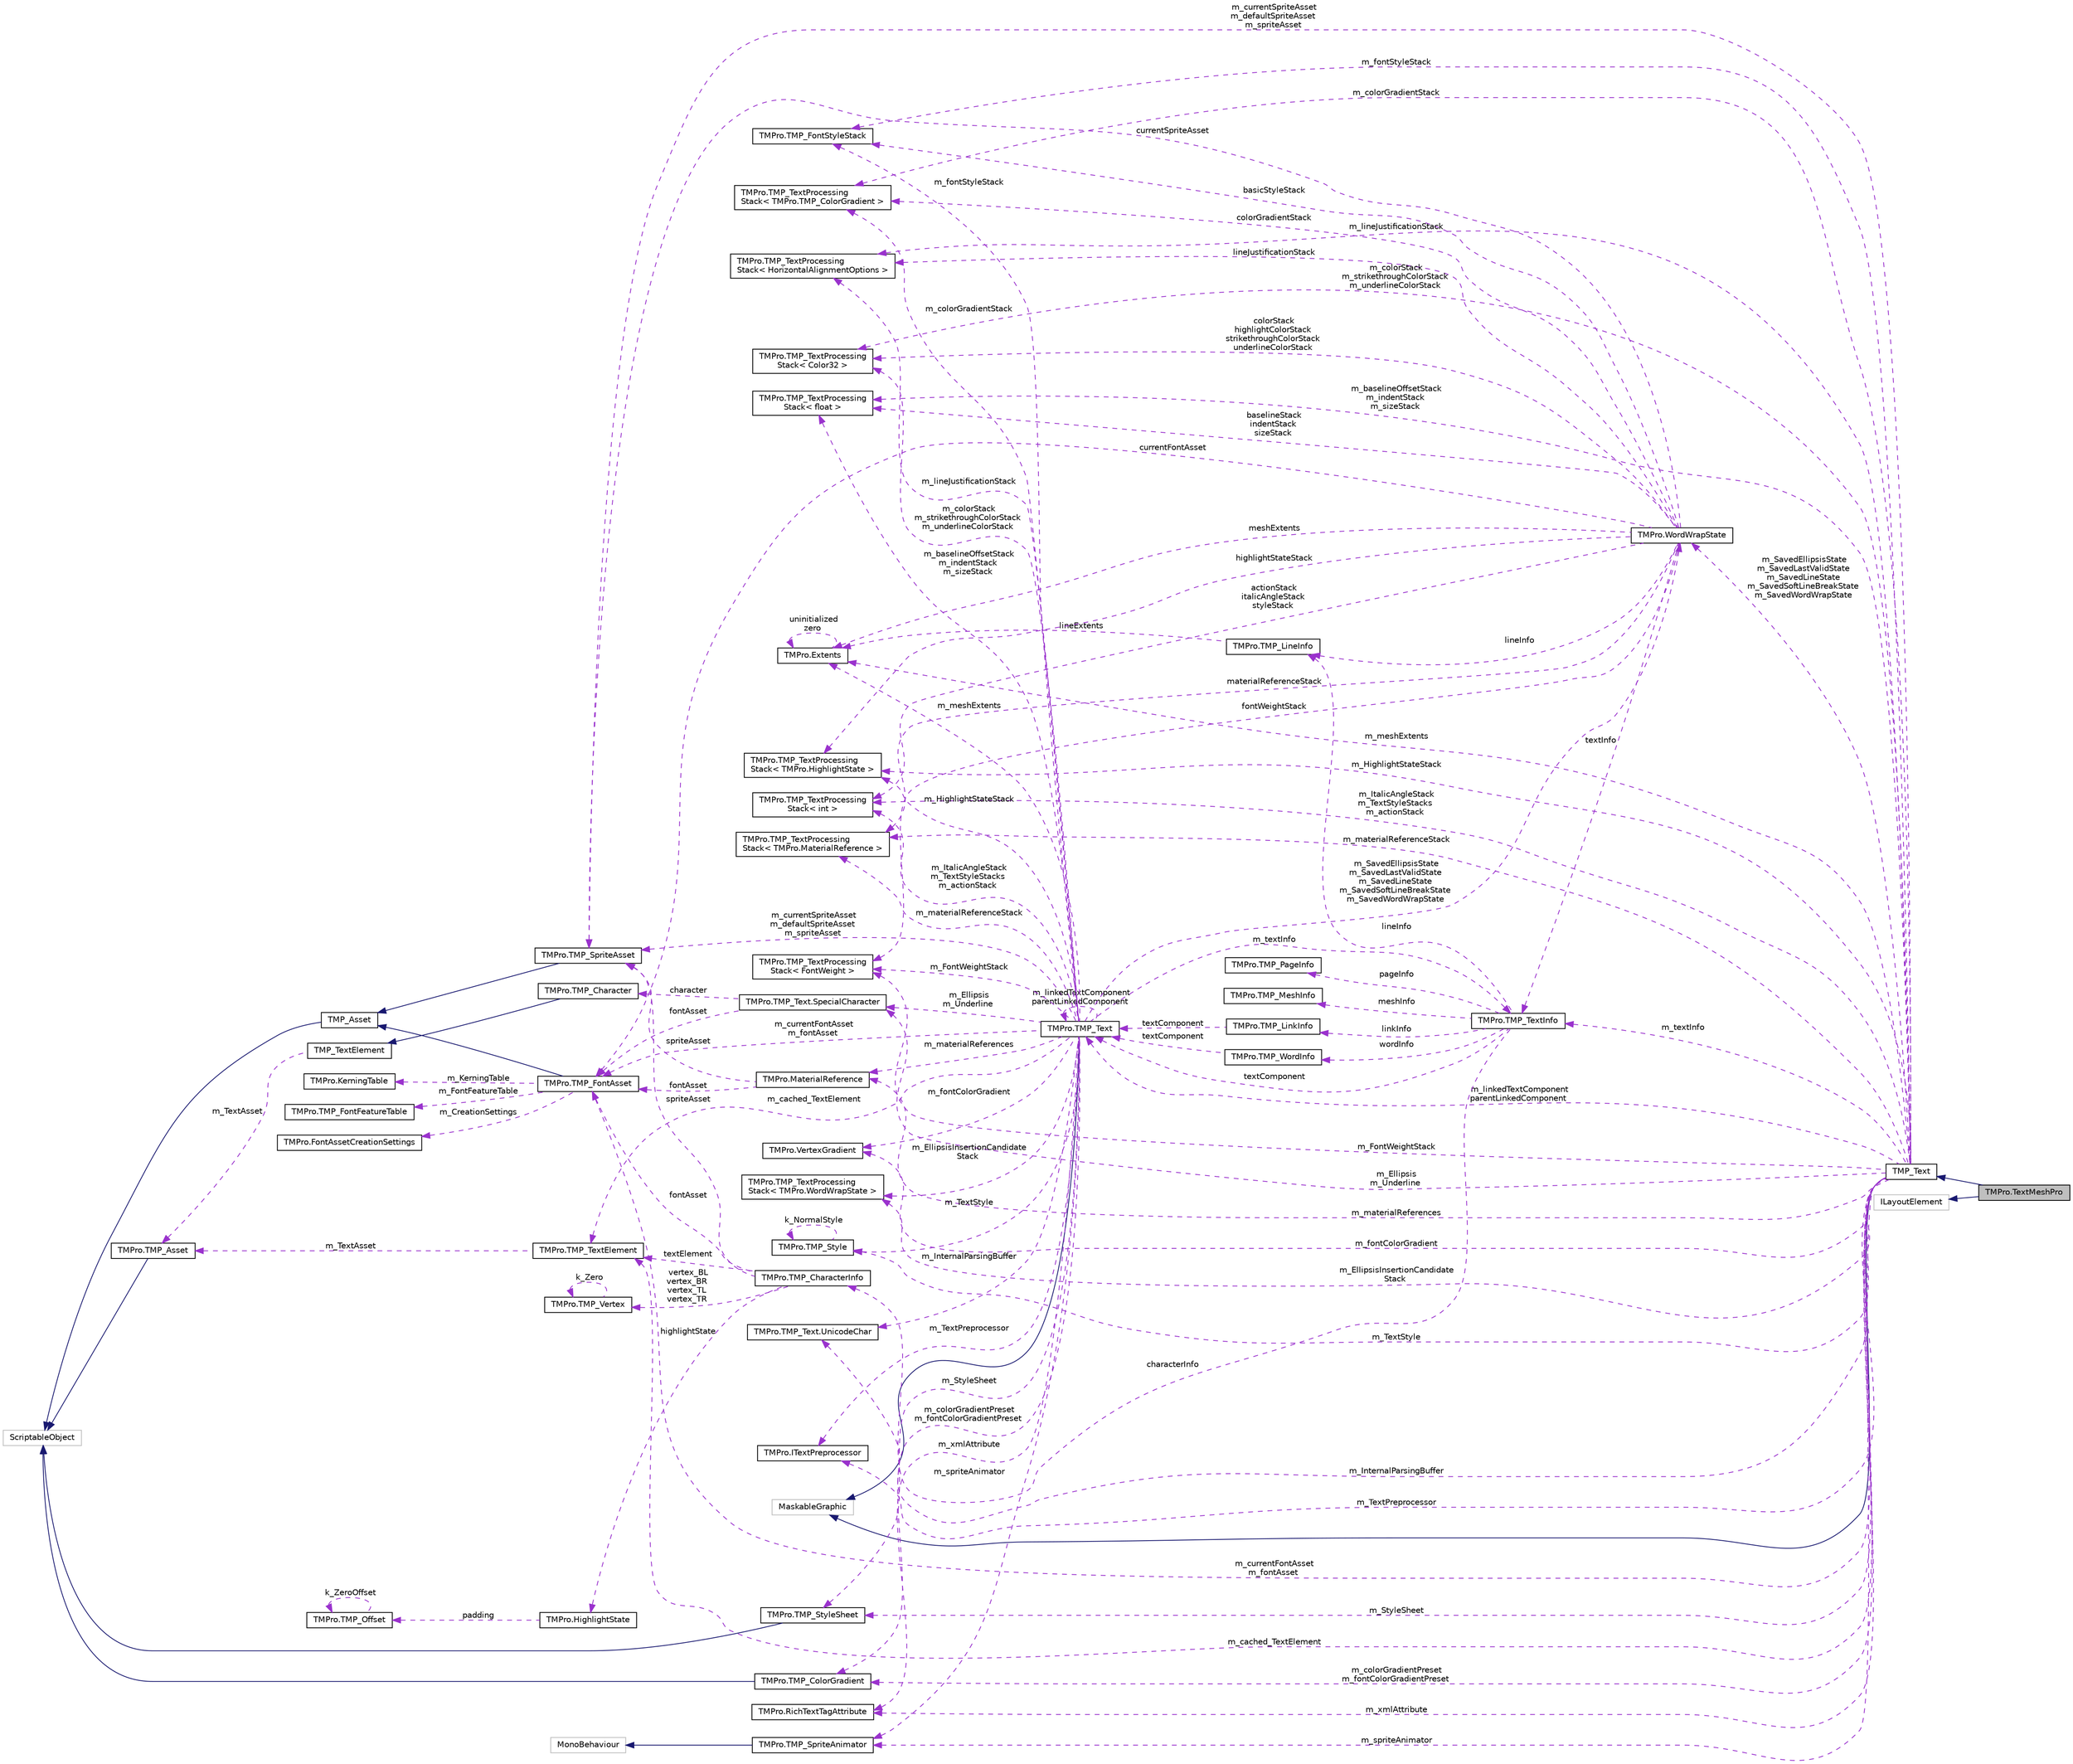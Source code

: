 digraph "TMPro.TextMeshPro"
{
 // LATEX_PDF_SIZE
  edge [fontname="Helvetica",fontsize="10",labelfontname="Helvetica",labelfontsize="10"];
  node [fontname="Helvetica",fontsize="10",shape=record];
  rankdir="LR";
  Node1 [label="TMPro.TextMeshPro",height=0.2,width=0.4,color="black", fillcolor="grey75", style="filled", fontcolor="black",tooltip=" "];
  Node2 -> Node1 [dir="back",color="midnightblue",fontsize="10",style="solid",fontname="Helvetica"];
  Node2 [label="TMP_Text",height=0.2,width=0.4,color="black", fillcolor="white", style="filled",URL="$class_t_m_pro_1_1_t_m_p___text.html",tooltip="Base class which contains common properties and functions shared between the TextMeshPro and TextMesh..."];
  Node3 -> Node2 [dir="back",color="midnightblue",fontsize="10",style="solid",fontname="Helvetica"];
  Node3 [label="MaskableGraphic",height=0.2,width=0.4,color="grey75", fillcolor="white", style="filled",tooltip=" "];
  Node4 -> Node2 [dir="back",color="darkorchid3",fontsize="10",style="dashed",label=" m_fontStyleStack" ,fontname="Helvetica"];
  Node4 [label="TMPro.TMP_FontStyleStack",height=0.2,width=0.4,color="black", fillcolor="white", style="filled",URL="$struct_t_m_pro_1_1_t_m_p___font_style_stack.html",tooltip="Structure used to track basic XML tags which are binary (on / off)"];
  Node5 -> Node2 [dir="back",color="darkorchid3",fontsize="10",style="dashed",label=" m_colorGradientStack" ,fontname="Helvetica"];
  Node5 [label="TMPro.TMP_TextProcessing\lStack\< TMPro.TMP_ColorGradient \>",height=0.2,width=0.4,color="black", fillcolor="white", style="filled",URL="$struct_t_m_pro_1_1_t_m_p___text_processing_stack.html",tooltip=" "];
  Node6 -> Node2 [dir="back",color="darkorchid3",fontsize="10",style="dashed",label=" m_InternalParsingBuffer" ,fontname="Helvetica"];
  Node6 [label="TMPro.TMP_Text.UnicodeChar",height=0.2,width=0.4,color="black", fillcolor="white", style="filled",URL="$struct_t_m_pro_1_1_t_m_p___text_1_1_unicode_char.html",tooltip=" "];
  Node7 -> Node2 [dir="back",color="darkorchid3",fontsize="10",style="dashed",label=" m_lineJustificationStack" ,fontname="Helvetica"];
  Node7 [label="TMPro.TMP_TextProcessing\lStack\< HorizontalAlignmentOptions \>",height=0.2,width=0.4,color="black", fillcolor="white", style="filled",URL="$struct_t_m_pro_1_1_t_m_p___text_processing_stack.html",tooltip=" "];
  Node8 -> Node2 [dir="back",color="darkorchid3",fontsize="10",style="dashed",label=" m_materialReferences" ,fontname="Helvetica"];
  Node8 [label="TMPro.MaterialReference",height=0.2,width=0.4,color="black", fillcolor="white", style="filled",URL="$struct_t_m_pro_1_1_material_reference.html",tooltip=" "];
  Node9 -> Node8 [dir="back",color="darkorchid3",fontsize="10",style="dashed",label=" fontAsset" ,fontname="Helvetica"];
  Node9 [label="TMPro.TMP_FontAsset",height=0.2,width=0.4,color="black", fillcolor="white", style="filled",URL="$class_t_m_pro_1_1_t_m_p___font_asset.html",tooltip=" "];
  Node10 -> Node9 [dir="back",color="midnightblue",fontsize="10",style="solid",fontname="Helvetica"];
  Node10 [label="TMP_Asset",height=0.2,width=0.4,color="black", fillcolor="white", style="filled",URL="$class_t_m_pro_1_1_t_m_p___asset.html",tooltip=" "];
  Node11 -> Node10 [dir="back",color="midnightblue",fontsize="10",style="solid",fontname="Helvetica"];
  Node11 [label="ScriptableObject",height=0.2,width=0.4,color="grey75", fillcolor="white", style="filled",tooltip=" "];
  Node12 -> Node9 [dir="back",color="darkorchid3",fontsize="10",style="dashed",label=" m_CreationSettings" ,fontname="Helvetica"];
  Node12 [label="TMPro.FontAssetCreationSettings",height=0.2,width=0.4,color="black", fillcolor="white", style="filled",URL="$struct_t_m_pro_1_1_font_asset_creation_settings.html",tooltip=" "];
  Node13 -> Node9 [dir="back",color="darkorchid3",fontsize="10",style="dashed",label=" m_KerningTable" ,fontname="Helvetica"];
  Node13 [label="TMPro.KerningTable",height=0.2,width=0.4,color="black", fillcolor="white", style="filled",URL="$class_t_m_pro_1_1_kerning_table.html",tooltip=" "];
  Node14 -> Node9 [dir="back",color="darkorchid3",fontsize="10",style="dashed",label=" m_FontFeatureTable" ,fontname="Helvetica"];
  Node14 [label="TMPro.TMP_FontFeatureTable",height=0.2,width=0.4,color="black", fillcolor="white", style="filled",URL="$class_t_m_pro_1_1_t_m_p___font_feature_table.html",tooltip="Table that contains the various font features available for the given font asset."];
  Node15 -> Node8 [dir="back",color="darkorchid3",fontsize="10",style="dashed",label=" spriteAsset" ,fontname="Helvetica"];
  Node15 [label="TMPro.TMP_SpriteAsset",height=0.2,width=0.4,color="black", fillcolor="white", style="filled",URL="$class_t_m_pro_1_1_t_m_p___sprite_asset.html",tooltip=" "];
  Node10 -> Node15 [dir="back",color="midnightblue",fontsize="10",style="solid",fontname="Helvetica"];
  Node16 -> Node2 [dir="back",color="darkorchid3",fontsize="10",style="dashed",label=" m_textInfo" ,fontname="Helvetica"];
  Node16 [label="TMPro.TMP_TextInfo",height=0.2,width=0.4,color="black", fillcolor="white", style="filled",URL="$class_t_m_pro_1_1_t_m_p___text_info.html",tooltip="Class which contains information about every element contained within the text object."];
  Node17 -> Node16 [dir="back",color="darkorchid3",fontsize="10",style="dashed",label=" linkInfo" ,fontname="Helvetica"];
  Node17 [label="TMPro.TMP_LinkInfo",height=0.2,width=0.4,color="black", fillcolor="white", style="filled",URL="$struct_t_m_pro_1_1_t_m_p___link_info.html",tooltip="Structure containing information about individual links contained in the text object."];
  Node18 -> Node17 [dir="back",color="darkorchid3",fontsize="10",style="dashed",label=" textComponent" ,fontname="Helvetica"];
  Node18 [label="TMPro.TMP_Text",height=0.2,width=0.4,color="black", fillcolor="white", style="filled",URL="$class_t_m_pro_1_1_t_m_p___text.html",tooltip="Base class which contains common properties and functions shared between the TextMeshPro and TextMesh..."];
  Node3 -> Node18 [dir="back",color="midnightblue",fontsize="10",style="solid",fontname="Helvetica"];
  Node4 -> Node18 [dir="back",color="darkorchid3",fontsize="10",style="dashed",label=" m_fontStyleStack" ,fontname="Helvetica"];
  Node5 -> Node18 [dir="back",color="darkorchid3",fontsize="10",style="dashed",label=" m_colorGradientStack" ,fontname="Helvetica"];
  Node6 -> Node18 [dir="back",color="darkorchid3",fontsize="10",style="dashed",label=" m_InternalParsingBuffer" ,fontname="Helvetica"];
  Node7 -> Node18 [dir="back",color="darkorchid3",fontsize="10",style="dashed",label=" m_lineJustificationStack" ,fontname="Helvetica"];
  Node8 -> Node18 [dir="back",color="darkorchid3",fontsize="10",style="dashed",label=" m_materialReferences" ,fontname="Helvetica"];
  Node16 -> Node18 [dir="back",color="darkorchid3",fontsize="10",style="dashed",label=" m_textInfo" ,fontname="Helvetica"];
  Node19 -> Node18 [dir="back",color="darkorchid3",fontsize="10",style="dashed",label=" m_meshExtents" ,fontname="Helvetica"];
  Node19 [label="TMPro.Extents",height=0.2,width=0.4,color="black", fillcolor="white", style="filled",URL="$struct_t_m_pro_1_1_extents.html",tooltip=" "];
  Node19 -> Node19 [dir="back",color="darkorchid3",fontsize="10",style="dashed",label=" uninitialized\nzero" ,fontname="Helvetica"];
  Node9 -> Node18 [dir="back",color="darkorchid3",fontsize="10",style="dashed",label=" m_currentFontAsset\nm_fontAsset" ,fontname="Helvetica"];
  Node20 -> Node18 [dir="back",color="darkorchid3",fontsize="10",style="dashed",label=" m_StyleSheet" ,fontname="Helvetica"];
  Node20 [label="TMPro.TMP_StyleSheet",height=0.2,width=0.4,color="black", fillcolor="white", style="filled",URL="$class_t_m_pro_1_1_t_m_p___style_sheet.html",tooltip=" "];
  Node11 -> Node20 [dir="back",color="midnightblue",fontsize="10",style="solid",fontname="Helvetica"];
  Node21 -> Node18 [dir="back",color="darkorchid3",fontsize="10",style="dashed",label=" m_fontColorGradient" ,fontname="Helvetica"];
  Node21 [label="TMPro.VertexGradient",height=0.2,width=0.4,color="black", fillcolor="white", style="filled",URL="$struct_t_m_pro_1_1_vertex_gradient.html",tooltip="TMP custom data type to represent 32 bit characters."];
  Node22 -> Node18 [dir="back",color="darkorchid3",fontsize="10",style="dashed",label=" m_Ellipsis\nm_Underline" ,fontname="Helvetica"];
  Node22 [label="TMPro.TMP_Text.SpecialCharacter",height=0.2,width=0.4,color="black", fillcolor="white", style="filled",URL="$struct_t_m_pro_1_1_t_m_p___text_1_1_special_character.html",tooltip=" "];
  Node9 -> Node22 [dir="back",color="darkorchid3",fontsize="10",style="dashed",label=" fontAsset" ,fontname="Helvetica"];
  Node23 -> Node22 [dir="back",color="darkorchid3",fontsize="10",style="dashed",label=" character" ,fontname="Helvetica"];
  Node23 [label="TMPro.TMP_Character",height=0.2,width=0.4,color="black", fillcolor="white", style="filled",URL="$class_t_m_pro_1_1_t_m_p___character.html",tooltip="A basic element of text."];
  Node24 -> Node23 [dir="back",color="midnightblue",fontsize="10",style="solid",fontname="Helvetica"];
  Node24 [label="TMP_TextElement",height=0.2,width=0.4,color="black", fillcolor="white", style="filled",URL="$class_t_m_pro_1_1_t_m_p___text_element.html",tooltip="Base class for all text elements like Character and SpriteCharacter."];
  Node25 -> Node24 [dir="back",color="darkorchid3",fontsize="10",style="dashed",label=" m_TextAsset" ,fontname="Helvetica"];
  Node25 [label="TMPro.TMP_Asset",height=0.2,width=0.4,color="black", fillcolor="white", style="filled",URL="$class_t_m_pro_1_1_t_m_p___asset.html",tooltip=" "];
  Node11 -> Node25 [dir="back",color="midnightblue",fontsize="10",style="solid",fontname="Helvetica"];
  Node18 -> Node18 [dir="back",color="darkorchid3",fontsize="10",style="dashed",label=" m_linkedTextComponent\nparentLinkedComponent" ,fontname="Helvetica"];
  Node26 -> Node18 [dir="back",color="darkorchid3",fontsize="10",style="dashed",label=" m_TextPreprocessor" ,fontname="Helvetica"];
  Node26 [label="TMPro.ITextPreprocessor",height=0.2,width=0.4,color="black", fillcolor="white", style="filled",URL="$interface_t_m_pro_1_1_i_text_preprocessor.html",tooltip="Interface used for preprocessing and shaping of text."];
  Node27 -> Node18 [dir="back",color="darkorchid3",fontsize="10",style="dashed",label=" m_colorStack\nm_strikethroughColorStack\nm_underlineColorStack" ,fontname="Helvetica"];
  Node27 [label="TMPro.TMP_TextProcessing\lStack\< Color32 \>",height=0.2,width=0.4,color="black", fillcolor="white", style="filled",URL="$struct_t_m_pro_1_1_t_m_p___text_processing_stack.html",tooltip=" "];
  Node28 -> Node18 [dir="back",color="darkorchid3",fontsize="10",style="dashed",label=" m_colorGradientPreset\nm_fontColorGradientPreset" ,fontname="Helvetica"];
  Node28 [label="TMPro.TMP_ColorGradient",height=0.2,width=0.4,color="black", fillcolor="white", style="filled",URL="$class_t_m_pro_1_1_t_m_p___color_gradient.html",tooltip=" "];
  Node11 -> Node28 [dir="back",color="midnightblue",fontsize="10",style="solid",fontname="Helvetica"];
  Node29 -> Node18 [dir="back",color="darkorchid3",fontsize="10",style="dashed",label=" m_spriteAnimator" ,fontname="Helvetica"];
  Node29 [label="TMPro.TMP_SpriteAnimator",height=0.2,width=0.4,color="black", fillcolor="white", style="filled",URL="$class_t_m_pro_1_1_t_m_p___sprite_animator.html",tooltip=" "];
  Node30 -> Node29 [dir="back",color="midnightblue",fontsize="10",style="solid",fontname="Helvetica"];
  Node30 [label="MonoBehaviour",height=0.2,width=0.4,color="grey75", fillcolor="white", style="filled",tooltip=" "];
  Node31 -> Node18 [dir="back",color="darkorchid3",fontsize="10",style="dashed",label=" m_FontWeightStack" ,fontname="Helvetica"];
  Node31 [label="TMPro.TMP_TextProcessing\lStack\< FontWeight \>",height=0.2,width=0.4,color="black", fillcolor="white", style="filled",URL="$struct_t_m_pro_1_1_t_m_p___text_processing_stack.html",tooltip=" "];
  Node32 -> Node18 [dir="back",color="darkorchid3",fontsize="10",style="dashed",label=" m_baselineOffsetStack\nm_indentStack\nm_sizeStack" ,fontname="Helvetica"];
  Node32 [label="TMPro.TMP_TextProcessing\lStack\< float \>",height=0.2,width=0.4,color="black", fillcolor="white", style="filled",URL="$struct_t_m_pro_1_1_t_m_p___text_processing_stack.html",tooltip=" "];
  Node33 -> Node18 [dir="back",color="darkorchid3",fontsize="10",style="dashed",label=" m_ItalicAngleStack\nm_TextStyleStacks\nm_actionStack" ,fontname="Helvetica"];
  Node33 [label="TMPro.TMP_TextProcessing\lStack\< int \>",height=0.2,width=0.4,color="black", fillcolor="white", style="filled",URL="$struct_t_m_pro_1_1_t_m_p___text_processing_stack.html",tooltip=" "];
  Node34 -> Node18 [dir="back",color="darkorchid3",fontsize="10",style="dashed",label=" m_SavedEllipsisState\nm_SavedLastValidState\nm_SavedLineState\nm_SavedSoftLineBreakState\nm_SavedWordWrapState" ,fontname="Helvetica"];
  Node34 [label="TMPro.WordWrapState",height=0.2,width=0.4,color="black", fillcolor="white", style="filled",URL="$struct_t_m_pro_1_1_word_wrap_state.html",tooltip=" "];
  Node4 -> Node34 [dir="back",color="darkorchid3",fontsize="10",style="dashed",label=" basicStyleStack" ,fontname="Helvetica"];
  Node7 -> Node34 [dir="back",color="darkorchid3",fontsize="10",style="dashed",label=" lineJustificationStack" ,fontname="Helvetica"];
  Node5 -> Node34 [dir="back",color="darkorchid3",fontsize="10",style="dashed",label=" colorGradientStack" ,fontname="Helvetica"];
  Node35 -> Node34 [dir="back",color="darkorchid3",fontsize="10",style="dashed",label=" lineInfo" ,fontname="Helvetica"];
  Node35 [label="TMPro.TMP_LineInfo",height=0.2,width=0.4,color="black", fillcolor="white", style="filled",URL="$struct_t_m_pro_1_1_t_m_p___line_info.html",tooltip="Structure which contains information about the individual lines of text."];
  Node19 -> Node35 [dir="back",color="darkorchid3",fontsize="10",style="dashed",label=" lineExtents" ,fontname="Helvetica"];
  Node16 -> Node34 [dir="back",color="darkorchid3",fontsize="10",style="dashed",label=" textInfo" ,fontname="Helvetica"];
  Node19 -> Node34 [dir="back",color="darkorchid3",fontsize="10",style="dashed",label=" meshExtents" ,fontname="Helvetica"];
  Node9 -> Node34 [dir="back",color="darkorchid3",fontsize="10",style="dashed",label=" currentFontAsset" ,fontname="Helvetica"];
  Node27 -> Node34 [dir="back",color="darkorchid3",fontsize="10",style="dashed",label=" colorStack\nhighlightColorStack\nstrikethroughColorStack\nunderlineColorStack" ,fontname="Helvetica"];
  Node31 -> Node34 [dir="back",color="darkorchid3",fontsize="10",style="dashed",label=" fontWeightStack" ,fontname="Helvetica"];
  Node32 -> Node34 [dir="back",color="darkorchid3",fontsize="10",style="dashed",label=" baselineStack\nindentStack\nsizeStack" ,fontname="Helvetica"];
  Node36 -> Node34 [dir="back",color="darkorchid3",fontsize="10",style="dashed",label=" materialReferenceStack" ,fontname="Helvetica"];
  Node36 [label="TMPro.TMP_TextProcessing\lStack\< TMPro.MaterialReference \>",height=0.2,width=0.4,color="black", fillcolor="white", style="filled",URL="$struct_t_m_pro_1_1_t_m_p___text_processing_stack.html",tooltip=" "];
  Node33 -> Node34 [dir="back",color="darkorchid3",fontsize="10",style="dashed",label=" actionStack\nitalicAngleStack\nstyleStack" ,fontname="Helvetica"];
  Node37 -> Node34 [dir="back",color="darkorchid3",fontsize="10",style="dashed",label=" highlightStateStack" ,fontname="Helvetica"];
  Node37 [label="TMPro.TMP_TextProcessing\lStack\< TMPro.HighlightState \>",height=0.2,width=0.4,color="black", fillcolor="white", style="filled",URL="$struct_t_m_pro_1_1_t_m_p___text_processing_stack.html",tooltip=" "];
  Node15 -> Node34 [dir="back",color="darkorchid3",fontsize="10",style="dashed",label=" currentSpriteAsset" ,fontname="Helvetica"];
  Node36 -> Node18 [dir="back",color="darkorchid3",fontsize="10",style="dashed",label=" m_materialReferenceStack" ,fontname="Helvetica"];
  Node37 -> Node18 [dir="back",color="darkorchid3",fontsize="10",style="dashed",label=" m_HighlightStateStack" ,fontname="Helvetica"];
  Node38 -> Node18 [dir="back",color="darkorchid3",fontsize="10",style="dashed",label=" m_EllipsisInsertionCandidate\lStack" ,fontname="Helvetica"];
  Node38 [label="TMPro.TMP_TextProcessing\lStack\< TMPro.WordWrapState \>",height=0.2,width=0.4,color="black", fillcolor="white", style="filled",URL="$struct_t_m_pro_1_1_t_m_p___text_processing_stack.html",tooltip=" "];
  Node39 -> Node18 [dir="back",color="darkorchid3",fontsize="10",style="dashed",label=" m_xmlAttribute" ,fontname="Helvetica"];
  Node39 [label="TMPro.RichTextTagAttribute",height=0.2,width=0.4,color="black", fillcolor="white", style="filled",URL="$struct_t_m_pro_1_1_rich_text_tag_attribute.html",tooltip=" "];
  Node40 -> Node18 [dir="back",color="darkorchid3",fontsize="10",style="dashed",label=" m_cached_TextElement" ,fontname="Helvetica"];
  Node40 [label="TMPro.TMP_TextElement",height=0.2,width=0.4,color="black", fillcolor="white", style="filled",URL="$class_t_m_pro_1_1_t_m_p___text_element.html",tooltip="Base class for all text elements like Character and SpriteCharacter."];
  Node25 -> Node40 [dir="back",color="darkorchid3",fontsize="10",style="dashed",label=" m_TextAsset" ,fontname="Helvetica"];
  Node41 -> Node18 [dir="back",color="darkorchid3",fontsize="10",style="dashed",label=" m_TextStyle" ,fontname="Helvetica"];
  Node41 [label="TMPro.TMP_Style",height=0.2,width=0.4,color="black", fillcolor="white", style="filled",URL="$class_t_m_pro_1_1_t_m_p___style.html",tooltip=" "];
  Node41 -> Node41 [dir="back",color="darkorchid3",fontsize="10",style="dashed",label=" k_NormalStyle" ,fontname="Helvetica"];
  Node15 -> Node18 [dir="back",color="darkorchid3",fontsize="10",style="dashed",label=" m_currentSpriteAsset\nm_defaultSpriteAsset\nm_spriteAsset" ,fontname="Helvetica"];
  Node42 -> Node16 [dir="back",color="darkorchid3",fontsize="10",style="dashed",label=" pageInfo" ,fontname="Helvetica"];
  Node42 [label="TMPro.TMP_PageInfo",height=0.2,width=0.4,color="black", fillcolor="white", style="filled",URL="$struct_t_m_pro_1_1_t_m_p___page_info.html",tooltip=" "];
  Node35 -> Node16 [dir="back",color="darkorchid3",fontsize="10",style="dashed",label=" lineInfo" ,fontname="Helvetica"];
  Node18 -> Node16 [dir="back",color="darkorchid3",fontsize="10",style="dashed",label=" textComponent" ,fontname="Helvetica"];
  Node43 -> Node16 [dir="back",color="darkorchid3",fontsize="10",style="dashed",label=" meshInfo" ,fontname="Helvetica"];
  Node43 [label="TMPro.TMP_MeshInfo",height=0.2,width=0.4,color="black", fillcolor="white", style="filled",URL="$struct_t_m_pro_1_1_t_m_p___mesh_info.html",tooltip="Structure which contains the vertex attributes (geometry) of the text object."];
  Node44 -> Node16 [dir="back",color="darkorchid3",fontsize="10",style="dashed",label=" wordInfo" ,fontname="Helvetica"];
  Node44 [label="TMPro.TMP_WordInfo",height=0.2,width=0.4,color="black", fillcolor="white", style="filled",URL="$struct_t_m_pro_1_1_t_m_p___word_info.html",tooltip="Structure containing information about the individual words contained in the text object."];
  Node18 -> Node44 [dir="back",color="darkorchid3",fontsize="10",style="dashed",label=" textComponent" ,fontname="Helvetica"];
  Node45 -> Node16 [dir="back",color="darkorchid3",fontsize="10",style="dashed",label=" characterInfo" ,fontname="Helvetica"];
  Node45 [label="TMPro.TMP_CharacterInfo",height=0.2,width=0.4,color="black", fillcolor="white", style="filled",URL="$struct_t_m_pro_1_1_t_m_p___character_info.html",tooltip="Structure containing information about individual text elements (character or sprites)."];
  Node9 -> Node45 [dir="back",color="darkorchid3",fontsize="10",style="dashed",label=" fontAsset" ,fontname="Helvetica"];
  Node46 -> Node45 [dir="back",color="darkorchid3",fontsize="10",style="dashed",label=" highlightState" ,fontname="Helvetica"];
  Node46 [label="TMPro.HighlightState",height=0.2,width=0.4,color="black", fillcolor="white", style="filled",URL="$struct_t_m_pro_1_1_highlight_state.html",tooltip=" "];
  Node47 -> Node46 [dir="back",color="darkorchid3",fontsize="10",style="dashed",label=" padding" ,fontname="Helvetica"];
  Node47 [label="TMPro.TMP_Offset",height=0.2,width=0.4,color="black", fillcolor="white", style="filled",URL="$struct_t_m_pro_1_1_t_m_p___offset.html",tooltip=" "];
  Node47 -> Node47 [dir="back",color="darkorchid3",fontsize="10",style="dashed",label=" k_ZeroOffset" ,fontname="Helvetica"];
  Node48 -> Node45 [dir="back",color="darkorchid3",fontsize="10",style="dashed",label=" vertex_BL\nvertex_BR\nvertex_TL\nvertex_TR" ,fontname="Helvetica"];
  Node48 [label="TMPro.TMP_Vertex",height=0.2,width=0.4,color="black", fillcolor="white", style="filled",URL="$struct_t_m_pro_1_1_t_m_p___vertex.html",tooltip=" "];
  Node48 -> Node48 [dir="back",color="darkorchid3",fontsize="10",style="dashed",label=" k_Zero" ,fontname="Helvetica"];
  Node15 -> Node45 [dir="back",color="darkorchid3",fontsize="10",style="dashed",label=" spriteAsset" ,fontname="Helvetica"];
  Node40 -> Node45 [dir="back",color="darkorchid3",fontsize="10",style="dashed",label=" textElement" ,fontname="Helvetica"];
  Node19 -> Node2 [dir="back",color="darkorchid3",fontsize="10",style="dashed",label=" m_meshExtents" ,fontname="Helvetica"];
  Node9 -> Node2 [dir="back",color="darkorchid3",fontsize="10",style="dashed",label=" m_currentFontAsset\nm_fontAsset" ,fontname="Helvetica"];
  Node20 -> Node2 [dir="back",color="darkorchid3",fontsize="10",style="dashed",label=" m_StyleSheet" ,fontname="Helvetica"];
  Node21 -> Node2 [dir="back",color="darkorchid3",fontsize="10",style="dashed",label=" m_fontColorGradient" ,fontname="Helvetica"];
  Node22 -> Node2 [dir="back",color="darkorchid3",fontsize="10",style="dashed",label=" m_Ellipsis\nm_Underline" ,fontname="Helvetica"];
  Node18 -> Node2 [dir="back",color="darkorchid3",fontsize="10",style="dashed",label=" m_linkedTextComponent\nparentLinkedComponent" ,fontname="Helvetica"];
  Node26 -> Node2 [dir="back",color="darkorchid3",fontsize="10",style="dashed",label=" m_TextPreprocessor" ,fontname="Helvetica"];
  Node27 -> Node2 [dir="back",color="darkorchid3",fontsize="10",style="dashed",label=" m_colorStack\nm_strikethroughColorStack\nm_underlineColorStack" ,fontname="Helvetica"];
  Node28 -> Node2 [dir="back",color="darkorchid3",fontsize="10",style="dashed",label=" m_colorGradientPreset\nm_fontColorGradientPreset" ,fontname="Helvetica"];
  Node29 -> Node2 [dir="back",color="darkorchid3",fontsize="10",style="dashed",label=" m_spriteAnimator" ,fontname="Helvetica"];
  Node31 -> Node2 [dir="back",color="darkorchid3",fontsize="10",style="dashed",label=" m_FontWeightStack" ,fontname="Helvetica"];
  Node32 -> Node2 [dir="back",color="darkorchid3",fontsize="10",style="dashed",label=" m_baselineOffsetStack\nm_indentStack\nm_sizeStack" ,fontname="Helvetica"];
  Node33 -> Node2 [dir="back",color="darkorchid3",fontsize="10",style="dashed",label=" m_ItalicAngleStack\nm_TextStyleStacks\nm_actionStack" ,fontname="Helvetica"];
  Node34 -> Node2 [dir="back",color="darkorchid3",fontsize="10",style="dashed",label=" m_SavedEllipsisState\nm_SavedLastValidState\nm_SavedLineState\nm_SavedSoftLineBreakState\nm_SavedWordWrapState" ,fontname="Helvetica"];
  Node36 -> Node2 [dir="back",color="darkorchid3",fontsize="10",style="dashed",label=" m_materialReferenceStack" ,fontname="Helvetica"];
  Node37 -> Node2 [dir="back",color="darkorchid3",fontsize="10",style="dashed",label=" m_HighlightStateStack" ,fontname="Helvetica"];
  Node38 -> Node2 [dir="back",color="darkorchid3",fontsize="10",style="dashed",label=" m_EllipsisInsertionCandidate\lStack" ,fontname="Helvetica"];
  Node39 -> Node2 [dir="back",color="darkorchid3",fontsize="10",style="dashed",label=" m_xmlAttribute" ,fontname="Helvetica"];
  Node40 -> Node2 [dir="back",color="darkorchid3",fontsize="10",style="dashed",label=" m_cached_TextElement" ,fontname="Helvetica"];
  Node41 -> Node2 [dir="back",color="darkorchid3",fontsize="10",style="dashed",label=" m_TextStyle" ,fontname="Helvetica"];
  Node15 -> Node2 [dir="back",color="darkorchid3",fontsize="10",style="dashed",label=" m_currentSpriteAsset\nm_defaultSpriteAsset\nm_spriteAsset" ,fontname="Helvetica"];
  Node49 -> Node1 [dir="back",color="midnightblue",fontsize="10",style="solid",fontname="Helvetica"];
  Node49 [label="ILayoutElement",height=0.2,width=0.4,color="grey75", fillcolor="white", style="filled",tooltip=" "];
}
